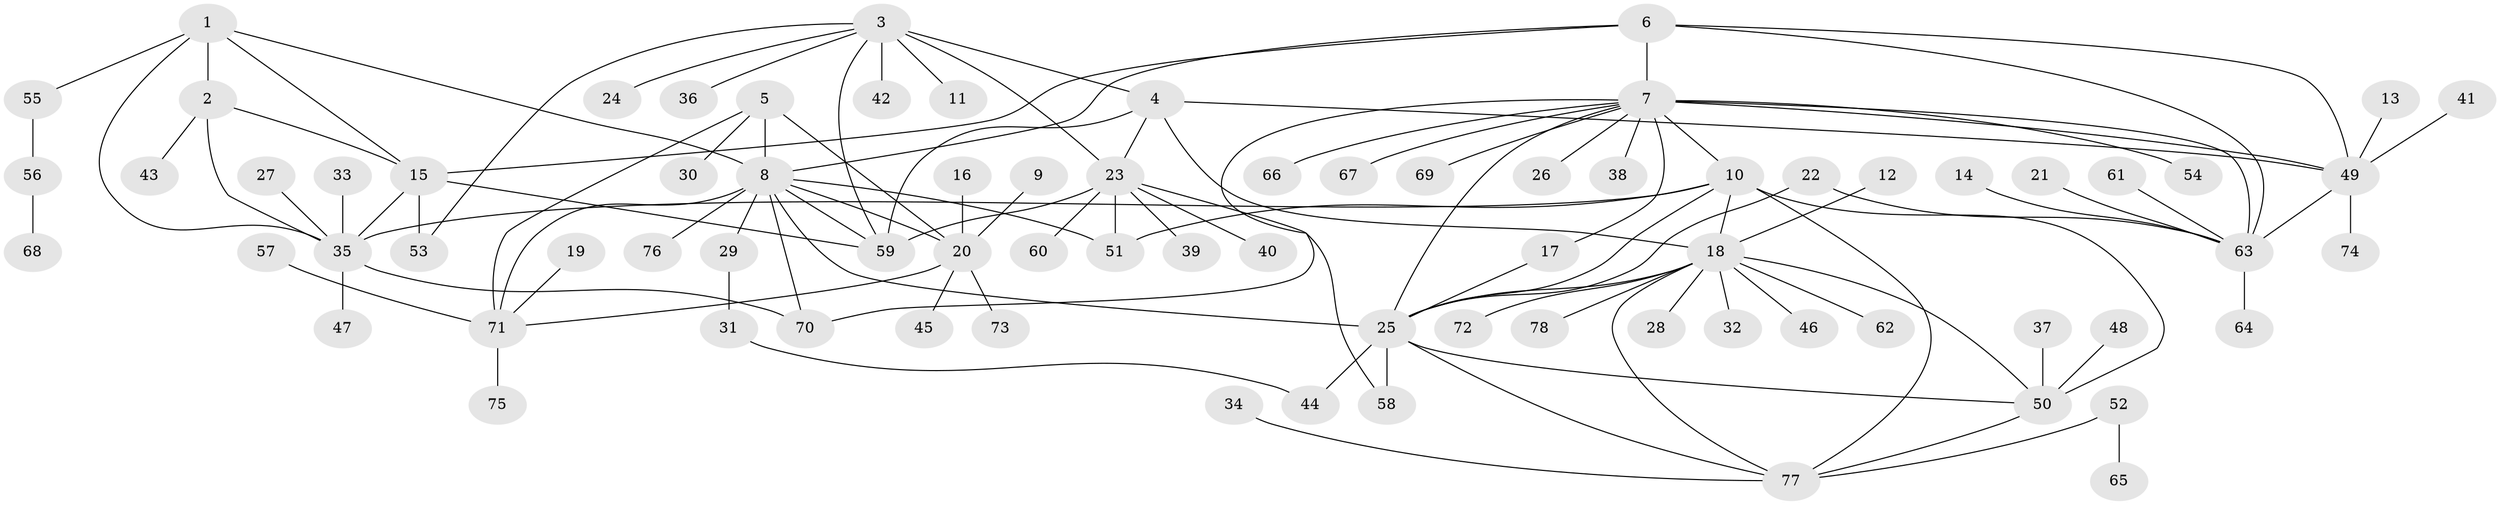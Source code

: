 // original degree distribution, {8: 0.045454545454545456, 6: 0.02727272727272727, 10: 0.045454545454545456, 4: 0.01818181818181818, 5: 0.02727272727272727, 7: 0.02727272727272727, 9: 0.01818181818181818, 13: 0.01818181818181818, 1: 0.5636363636363636, 2: 0.15454545454545454, 3: 0.05454545454545454}
// Generated by graph-tools (version 1.1) at 2025/37/03/04/25 23:37:32]
// undirected, 78 vertices, 111 edges
graph export_dot {
  node [color=gray90,style=filled];
  1;
  2;
  3;
  4;
  5;
  6;
  7;
  8;
  9;
  10;
  11;
  12;
  13;
  14;
  15;
  16;
  17;
  18;
  19;
  20;
  21;
  22;
  23;
  24;
  25;
  26;
  27;
  28;
  29;
  30;
  31;
  32;
  33;
  34;
  35;
  36;
  37;
  38;
  39;
  40;
  41;
  42;
  43;
  44;
  45;
  46;
  47;
  48;
  49;
  50;
  51;
  52;
  53;
  54;
  55;
  56;
  57;
  58;
  59;
  60;
  61;
  62;
  63;
  64;
  65;
  66;
  67;
  68;
  69;
  70;
  71;
  72;
  73;
  74;
  75;
  76;
  77;
  78;
  1 -- 2 [weight=2.0];
  1 -- 8 [weight=1.0];
  1 -- 15 [weight=1.0];
  1 -- 35 [weight=1.0];
  1 -- 55 [weight=1.0];
  2 -- 15 [weight=2.0];
  2 -- 35 [weight=2.0];
  2 -- 43 [weight=1.0];
  3 -- 4 [weight=2.0];
  3 -- 11 [weight=1.0];
  3 -- 23 [weight=2.0];
  3 -- 24 [weight=1.0];
  3 -- 36 [weight=1.0];
  3 -- 42 [weight=1.0];
  3 -- 53 [weight=1.0];
  3 -- 59 [weight=2.0];
  4 -- 18 [weight=1.0];
  4 -- 23 [weight=1.0];
  4 -- 49 [weight=1.0];
  4 -- 59 [weight=1.0];
  5 -- 8 [weight=2.0];
  5 -- 20 [weight=2.0];
  5 -- 30 [weight=1.0];
  5 -- 71 [weight=2.0];
  6 -- 7 [weight=2.0];
  6 -- 8 [weight=1.0];
  6 -- 15 [weight=1.0];
  6 -- 49 [weight=1.0];
  6 -- 63 [weight=1.0];
  7 -- 10 [weight=1.0];
  7 -- 17 [weight=1.0];
  7 -- 25 [weight=1.0];
  7 -- 26 [weight=1.0];
  7 -- 38 [weight=1.0];
  7 -- 49 [weight=2.0];
  7 -- 54 [weight=1.0];
  7 -- 63 [weight=2.0];
  7 -- 66 [weight=1.0];
  7 -- 67 [weight=1.0];
  7 -- 69 [weight=1.0];
  7 -- 70 [weight=1.0];
  8 -- 20 [weight=1.0];
  8 -- 25 [weight=1.0];
  8 -- 29 [weight=1.0];
  8 -- 51 [weight=1.0];
  8 -- 59 [weight=1.0];
  8 -- 70 [weight=1.0];
  8 -- 71 [weight=1.0];
  8 -- 76 [weight=1.0];
  9 -- 20 [weight=1.0];
  10 -- 18 [weight=1.0];
  10 -- 25 [weight=1.0];
  10 -- 35 [weight=1.0];
  10 -- 50 [weight=1.0];
  10 -- 51 [weight=1.0];
  10 -- 77 [weight=1.0];
  12 -- 18 [weight=1.0];
  13 -- 49 [weight=1.0];
  14 -- 63 [weight=1.0];
  15 -- 35 [weight=1.0];
  15 -- 53 [weight=1.0];
  15 -- 59 [weight=1.0];
  16 -- 20 [weight=1.0];
  17 -- 25 [weight=1.0];
  18 -- 25 [weight=1.0];
  18 -- 28 [weight=1.0];
  18 -- 32 [weight=1.0];
  18 -- 46 [weight=1.0];
  18 -- 50 [weight=1.0];
  18 -- 62 [weight=1.0];
  18 -- 72 [weight=1.0];
  18 -- 77 [weight=1.0];
  18 -- 78 [weight=1.0];
  19 -- 71 [weight=1.0];
  20 -- 45 [weight=1.0];
  20 -- 71 [weight=1.0];
  20 -- 73 [weight=1.0];
  21 -- 63 [weight=1.0];
  22 -- 25 [weight=1.0];
  22 -- 63 [weight=1.0];
  23 -- 39 [weight=1.0];
  23 -- 40 [weight=1.0];
  23 -- 51 [weight=1.0];
  23 -- 58 [weight=1.0];
  23 -- 59 [weight=1.0];
  23 -- 60 [weight=1.0];
  25 -- 44 [weight=1.0];
  25 -- 50 [weight=1.0];
  25 -- 58 [weight=1.0];
  25 -- 77 [weight=1.0];
  27 -- 35 [weight=1.0];
  29 -- 31 [weight=1.0];
  31 -- 44 [weight=1.0];
  33 -- 35 [weight=1.0];
  34 -- 77 [weight=1.0];
  35 -- 47 [weight=1.0];
  35 -- 70 [weight=1.0];
  37 -- 50 [weight=1.0];
  41 -- 49 [weight=1.0];
  48 -- 50 [weight=1.0];
  49 -- 63 [weight=1.0];
  49 -- 74 [weight=1.0];
  50 -- 77 [weight=1.0];
  52 -- 65 [weight=1.0];
  52 -- 77 [weight=1.0];
  55 -- 56 [weight=1.0];
  56 -- 68 [weight=1.0];
  57 -- 71 [weight=1.0];
  61 -- 63 [weight=1.0];
  63 -- 64 [weight=1.0];
  71 -- 75 [weight=1.0];
}
